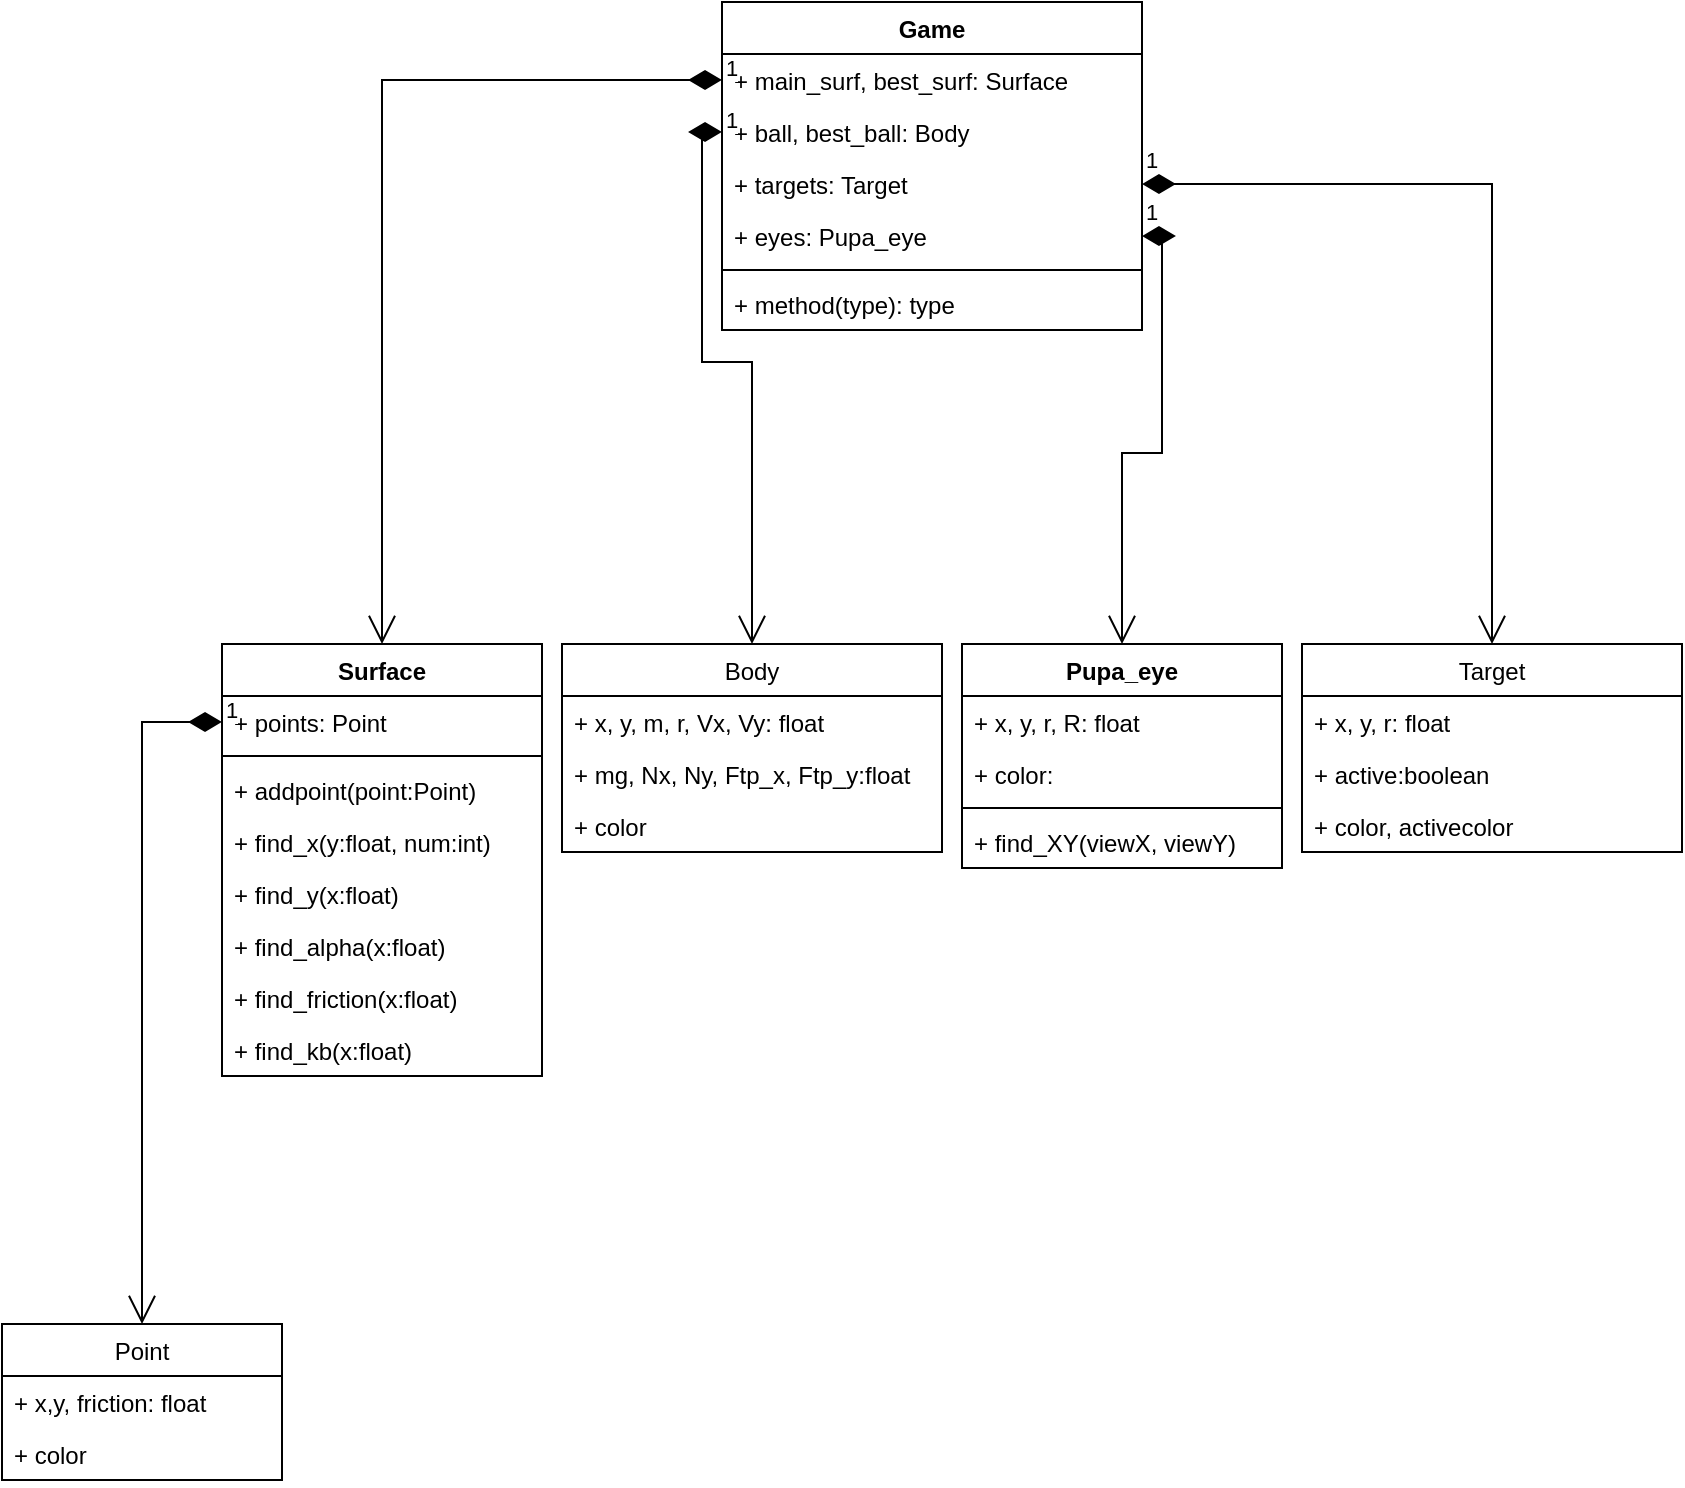 <mxfile version="15.8.2" type="github">
  <diagram name="Page-1" id="c4acf3e9-155e-7222-9cf6-157b1a14988f">
    <mxGraphModel dx="868" dy="477" grid="1" gridSize="10" guides="1" tooltips="1" connect="1" arrows="1" fold="1" page="1" pageScale="1" pageWidth="850" pageHeight="1100" background="none" math="0" shadow="0">
      <root>
        <mxCell id="0" />
        <mxCell id="1" parent="0" />
        <mxCell id="peJuNG5YIXIqP3zMiRu_-1" value="Surface" style="swimlane;fontStyle=1;align=center;verticalAlign=top;childLayout=stackLayout;horizontal=1;startSize=26;horizontalStack=0;resizeParent=1;resizeParentMax=0;resizeLast=0;collapsible=1;marginBottom=0;" vertex="1" parent="1">
          <mxGeometry x="110" y="341" width="160" height="216" as="geometry">
            <mxRectangle x="280" y="190" width="80" height="26" as="alternateBounds" />
          </mxGeometry>
        </mxCell>
        <mxCell id="peJuNG5YIXIqP3zMiRu_-2" value="+ points: Point" style="text;strokeColor=none;fillColor=none;align=left;verticalAlign=top;spacingLeft=4;spacingRight=4;overflow=hidden;rotatable=0;points=[[0,0.5],[1,0.5]];portConstraint=eastwest;" vertex="1" parent="peJuNG5YIXIqP3zMiRu_-1">
          <mxGeometry y="26" width="160" height="26" as="geometry" />
        </mxCell>
        <mxCell id="peJuNG5YIXIqP3zMiRu_-3" value="" style="line;strokeWidth=1;fillColor=none;align=left;verticalAlign=middle;spacingTop=-1;spacingLeft=3;spacingRight=3;rotatable=0;labelPosition=right;points=[];portConstraint=eastwest;" vertex="1" parent="peJuNG5YIXIqP3zMiRu_-1">
          <mxGeometry y="52" width="160" height="8" as="geometry" />
        </mxCell>
        <mxCell id="peJuNG5YIXIqP3zMiRu_-4" value="+ addpoint(point:Point)" style="text;strokeColor=none;fillColor=none;align=left;verticalAlign=top;spacingLeft=4;spacingRight=4;overflow=hidden;rotatable=0;points=[[0,0.5],[1,0.5]];portConstraint=eastwest;" vertex="1" parent="peJuNG5YIXIqP3zMiRu_-1">
          <mxGeometry y="60" width="160" height="26" as="geometry" />
        </mxCell>
        <mxCell id="peJuNG5YIXIqP3zMiRu_-14" value="+ find_x(y:float, num:int)" style="text;strokeColor=none;fillColor=none;align=left;verticalAlign=top;spacingLeft=4;spacingRight=4;overflow=hidden;rotatable=0;points=[[0,0.5],[1,0.5]];portConstraint=eastwest;" vertex="1" parent="peJuNG5YIXIqP3zMiRu_-1">
          <mxGeometry y="86" width="160" height="26" as="geometry" />
        </mxCell>
        <mxCell id="peJuNG5YIXIqP3zMiRu_-15" value="+ find_y(x:float)" style="text;strokeColor=none;fillColor=none;align=left;verticalAlign=top;spacingLeft=4;spacingRight=4;overflow=hidden;rotatable=0;points=[[0,0.5],[1,0.5]];portConstraint=eastwest;" vertex="1" parent="peJuNG5YIXIqP3zMiRu_-1">
          <mxGeometry y="112" width="160" height="26" as="geometry" />
        </mxCell>
        <mxCell id="peJuNG5YIXIqP3zMiRu_-16" value="+ find_alpha(x:float)" style="text;strokeColor=none;fillColor=none;align=left;verticalAlign=top;spacingLeft=4;spacingRight=4;overflow=hidden;rotatable=0;points=[[0,0.5],[1,0.5]];portConstraint=eastwest;" vertex="1" parent="peJuNG5YIXIqP3zMiRu_-1">
          <mxGeometry y="138" width="160" height="26" as="geometry" />
        </mxCell>
        <mxCell id="peJuNG5YIXIqP3zMiRu_-17" value="+ find_friction(x:float)" style="text;strokeColor=none;fillColor=none;align=left;verticalAlign=top;spacingLeft=4;spacingRight=4;overflow=hidden;rotatable=0;points=[[0,0.5],[1,0.5]];portConstraint=eastwest;" vertex="1" parent="peJuNG5YIXIqP3zMiRu_-1">
          <mxGeometry y="164" width="160" height="26" as="geometry" />
        </mxCell>
        <mxCell id="peJuNG5YIXIqP3zMiRu_-18" value="+ find_kb(x:float)" style="text;strokeColor=none;fillColor=none;align=left;verticalAlign=top;spacingLeft=4;spacingRight=4;overflow=hidden;rotatable=0;points=[[0,0.5],[1,0.5]];portConstraint=eastwest;" vertex="1" parent="peJuNG5YIXIqP3zMiRu_-1">
          <mxGeometry y="190" width="160" height="26" as="geometry" />
        </mxCell>
        <mxCell id="peJuNG5YIXIqP3zMiRu_-5" value="Body" style="swimlane;fontStyle=0;childLayout=stackLayout;horizontal=1;startSize=26;fillColor=none;horizontalStack=0;resizeParent=1;resizeParentMax=0;resizeLast=0;collapsible=1;marginBottom=0;" vertex="1" parent="1">
          <mxGeometry x="280" y="341" width="190" height="104" as="geometry">
            <mxRectangle x="100" y="126" width="60" height="26" as="alternateBounds" />
          </mxGeometry>
        </mxCell>
        <mxCell id="peJuNG5YIXIqP3zMiRu_-6" value="+ x, y, m, r, Vx, Vy: float" style="text;strokeColor=none;fillColor=none;align=left;verticalAlign=top;spacingLeft=4;spacingRight=4;overflow=hidden;rotatable=0;points=[[0,0.5],[1,0.5]];portConstraint=eastwest;" vertex="1" parent="peJuNG5YIXIqP3zMiRu_-5">
          <mxGeometry y="26" width="190" height="26" as="geometry" />
        </mxCell>
        <mxCell id="peJuNG5YIXIqP3zMiRu_-7" value="+ mg, Nx, Ny, Ftp_x, Ftp_y:float" style="text;strokeColor=none;fillColor=none;align=left;verticalAlign=top;spacingLeft=4;spacingRight=4;overflow=hidden;rotatable=0;points=[[0,0.5],[1,0.5]];portConstraint=eastwest;" vertex="1" parent="peJuNG5YIXIqP3zMiRu_-5">
          <mxGeometry y="52" width="190" height="26" as="geometry" />
        </mxCell>
        <mxCell id="peJuNG5YIXIqP3zMiRu_-8" value="+ color" style="text;strokeColor=none;fillColor=none;align=left;verticalAlign=top;spacingLeft=4;spacingRight=4;overflow=hidden;rotatable=0;points=[[0,0.5],[1,0.5]];portConstraint=eastwest;" vertex="1" parent="peJuNG5YIXIqP3zMiRu_-5">
          <mxGeometry y="78" width="190" height="26" as="geometry" />
        </mxCell>
        <mxCell id="peJuNG5YIXIqP3zMiRu_-9" value="Point" style="swimlane;fontStyle=0;childLayout=stackLayout;horizontal=1;startSize=26;fillColor=none;horizontalStack=0;resizeParent=1;resizeParentMax=0;resizeLast=0;collapsible=1;marginBottom=0;" vertex="1" parent="1">
          <mxGeometry y="681" width="140" height="78" as="geometry">
            <mxRectangle x="100" y="190" width="90" height="26" as="alternateBounds" />
          </mxGeometry>
        </mxCell>
        <mxCell id="peJuNG5YIXIqP3zMiRu_-10" value="+ x,y, friction: float" style="text;strokeColor=none;fillColor=none;align=left;verticalAlign=top;spacingLeft=4;spacingRight=4;overflow=hidden;rotatable=0;points=[[0,0.5],[1,0.5]];portConstraint=eastwest;" vertex="1" parent="peJuNG5YIXIqP3zMiRu_-9">
          <mxGeometry y="26" width="140" height="26" as="geometry" />
        </mxCell>
        <mxCell id="peJuNG5YIXIqP3zMiRu_-11" value="+ color" style="text;strokeColor=none;fillColor=none;align=left;verticalAlign=top;spacingLeft=4;spacingRight=4;overflow=hidden;rotatable=0;points=[[0,0.5],[1,0.5]];portConstraint=eastwest;" vertex="1" parent="peJuNG5YIXIqP3zMiRu_-9">
          <mxGeometry y="52" width="140" height="26" as="geometry" />
        </mxCell>
        <mxCell id="peJuNG5YIXIqP3zMiRu_-25" value="Pupa_eye" style="swimlane;fontStyle=1;align=center;verticalAlign=top;childLayout=stackLayout;horizontal=1;startSize=26;horizontalStack=0;resizeParent=1;resizeParentMax=0;resizeLast=0;collapsible=1;marginBottom=0;" vertex="1" parent="1">
          <mxGeometry x="480" y="341" width="160" height="112" as="geometry" />
        </mxCell>
        <mxCell id="peJuNG5YIXIqP3zMiRu_-26" value="+ x, y, r, R: float" style="text;strokeColor=none;fillColor=none;align=left;verticalAlign=top;spacingLeft=4;spacingRight=4;overflow=hidden;rotatable=0;points=[[0,0.5],[1,0.5]];portConstraint=eastwest;" vertex="1" parent="peJuNG5YIXIqP3zMiRu_-25">
          <mxGeometry y="26" width="160" height="26" as="geometry" />
        </mxCell>
        <mxCell id="peJuNG5YIXIqP3zMiRu_-29" value="+ color:" style="text;strokeColor=none;fillColor=none;align=left;verticalAlign=top;spacingLeft=4;spacingRight=4;overflow=hidden;rotatable=0;points=[[0,0.5],[1,0.5]];portConstraint=eastwest;" vertex="1" parent="peJuNG5YIXIqP3zMiRu_-25">
          <mxGeometry y="52" width="160" height="26" as="geometry" />
        </mxCell>
        <mxCell id="peJuNG5YIXIqP3zMiRu_-27" value="" style="line;strokeWidth=1;fillColor=none;align=left;verticalAlign=middle;spacingTop=-1;spacingLeft=3;spacingRight=3;rotatable=0;labelPosition=right;points=[];portConstraint=eastwest;" vertex="1" parent="peJuNG5YIXIqP3zMiRu_-25">
          <mxGeometry y="78" width="160" height="8" as="geometry" />
        </mxCell>
        <mxCell id="peJuNG5YIXIqP3zMiRu_-28" value="+ find_XY(viewX, viewY)" style="text;strokeColor=none;fillColor=none;align=left;verticalAlign=top;spacingLeft=4;spacingRight=4;overflow=hidden;rotatable=0;points=[[0,0.5],[1,0.5]];portConstraint=eastwest;" vertex="1" parent="peJuNG5YIXIqP3zMiRu_-25">
          <mxGeometry y="86" width="160" height="26" as="geometry" />
        </mxCell>
        <mxCell id="peJuNG5YIXIqP3zMiRu_-30" value="Target" style="swimlane;fontStyle=0;childLayout=stackLayout;horizontal=1;startSize=26;fillColor=none;horizontalStack=0;resizeParent=1;resizeParentMax=0;resizeLast=0;collapsible=1;marginBottom=0;" vertex="1" parent="1">
          <mxGeometry x="650" y="341" width="190" height="104" as="geometry">
            <mxRectangle x="100" y="126" width="60" height="26" as="alternateBounds" />
          </mxGeometry>
        </mxCell>
        <mxCell id="peJuNG5YIXIqP3zMiRu_-31" value="+ x, y, r: float" style="text;strokeColor=none;fillColor=none;align=left;verticalAlign=top;spacingLeft=4;spacingRight=4;overflow=hidden;rotatable=0;points=[[0,0.5],[1,0.5]];portConstraint=eastwest;" vertex="1" parent="peJuNG5YIXIqP3zMiRu_-30">
          <mxGeometry y="26" width="190" height="26" as="geometry" />
        </mxCell>
        <mxCell id="peJuNG5YIXIqP3zMiRu_-32" value="+ active:boolean" style="text;strokeColor=none;fillColor=none;align=left;verticalAlign=top;spacingLeft=4;spacingRight=4;overflow=hidden;rotatable=0;points=[[0,0.5],[1,0.5]];portConstraint=eastwest;" vertex="1" parent="peJuNG5YIXIqP3zMiRu_-30">
          <mxGeometry y="52" width="190" height="26" as="geometry" />
        </mxCell>
        <mxCell id="peJuNG5YIXIqP3zMiRu_-33" value="+ color, activecolor" style="text;strokeColor=none;fillColor=none;align=left;verticalAlign=top;spacingLeft=4;spacingRight=4;overflow=hidden;rotatable=0;points=[[0,0.5],[1,0.5]];portConstraint=eastwest;" vertex="1" parent="peJuNG5YIXIqP3zMiRu_-30">
          <mxGeometry y="78" width="190" height="26" as="geometry" />
        </mxCell>
        <mxCell id="peJuNG5YIXIqP3zMiRu_-36" value="1" style="endArrow=open;html=1;endSize=12;startArrow=diamondThin;startSize=14;startFill=1;edgeStyle=orthogonalEdgeStyle;align=left;verticalAlign=bottom;rounded=0;entryX=0.5;entryY=0;entryDx=0;entryDy=0;exitX=0;exitY=0.5;exitDx=0;exitDy=0;" edge="1" parent="1" source="peJuNG5YIXIqP3zMiRu_-2" target="peJuNG5YIXIqP3zMiRu_-9">
          <mxGeometry x="-1" y="3" relative="1" as="geometry">
            <mxPoint x="240" y="621" as="sourcePoint" />
            <mxPoint x="500" y="411" as="targetPoint" />
          </mxGeometry>
        </mxCell>
        <mxCell id="peJuNG5YIXIqP3zMiRu_-38" value="Game" style="swimlane;fontStyle=1;align=center;verticalAlign=top;childLayout=stackLayout;horizontal=1;startSize=26;horizontalStack=0;resizeParent=1;resizeParentMax=0;resizeLast=0;collapsible=1;marginBottom=0;" vertex="1" parent="1">
          <mxGeometry x="360" y="20" width="210" height="164" as="geometry" />
        </mxCell>
        <mxCell id="peJuNG5YIXIqP3zMiRu_-39" value="+ main_surf, best_surf: Surface" style="text;strokeColor=none;fillColor=none;align=left;verticalAlign=top;spacingLeft=4;spacingRight=4;overflow=hidden;rotatable=0;points=[[0,0.5],[1,0.5]];portConstraint=eastwest;" vertex="1" parent="peJuNG5YIXIqP3zMiRu_-38">
          <mxGeometry y="26" width="210" height="26" as="geometry" />
        </mxCell>
        <mxCell id="peJuNG5YIXIqP3zMiRu_-45" value="+ ball, best_ball: Body" style="text;strokeColor=none;fillColor=none;align=left;verticalAlign=top;spacingLeft=4;spacingRight=4;overflow=hidden;rotatable=0;points=[[0,0.5],[1,0.5]];portConstraint=eastwest;" vertex="1" parent="peJuNG5YIXIqP3zMiRu_-38">
          <mxGeometry y="52" width="210" height="26" as="geometry" />
        </mxCell>
        <mxCell id="peJuNG5YIXIqP3zMiRu_-46" value="+ targets: Target" style="text;strokeColor=none;fillColor=none;align=left;verticalAlign=top;spacingLeft=4;spacingRight=4;overflow=hidden;rotatable=0;points=[[0,0.5],[1,0.5]];portConstraint=eastwest;" vertex="1" parent="peJuNG5YIXIqP3zMiRu_-38">
          <mxGeometry y="78" width="210" height="26" as="geometry" />
        </mxCell>
        <mxCell id="peJuNG5YIXIqP3zMiRu_-47" value="+ eyes: Pupa_eye" style="text;strokeColor=none;fillColor=none;align=left;verticalAlign=top;spacingLeft=4;spacingRight=4;overflow=hidden;rotatable=0;points=[[0,0.5],[1,0.5]];portConstraint=eastwest;" vertex="1" parent="peJuNG5YIXIqP3zMiRu_-38">
          <mxGeometry y="104" width="210" height="26" as="geometry" />
        </mxCell>
        <mxCell id="peJuNG5YIXIqP3zMiRu_-40" value="" style="line;strokeWidth=1;fillColor=none;align=left;verticalAlign=middle;spacingTop=-1;spacingLeft=3;spacingRight=3;rotatable=0;labelPosition=right;points=[];portConstraint=eastwest;" vertex="1" parent="peJuNG5YIXIqP3zMiRu_-38">
          <mxGeometry y="130" width="210" height="8" as="geometry" />
        </mxCell>
        <mxCell id="peJuNG5YIXIqP3zMiRu_-41" value="+ method(type): type" style="text;strokeColor=none;fillColor=none;align=left;verticalAlign=top;spacingLeft=4;spacingRight=4;overflow=hidden;rotatable=0;points=[[0,0.5],[1,0.5]];portConstraint=eastwest;" vertex="1" parent="peJuNG5YIXIqP3zMiRu_-38">
          <mxGeometry y="138" width="210" height="26" as="geometry" />
        </mxCell>
        <mxCell id="peJuNG5YIXIqP3zMiRu_-43" value="1" style="endArrow=open;html=1;endSize=12;startArrow=diamondThin;startSize=14;startFill=1;edgeStyle=orthogonalEdgeStyle;align=left;verticalAlign=bottom;rounded=0;exitX=0;exitY=0.5;exitDx=0;exitDy=0;entryX=0.5;entryY=0;entryDx=0;entryDy=0;" edge="1" parent="1" source="peJuNG5YIXIqP3zMiRu_-39" target="peJuNG5YIXIqP3zMiRu_-1">
          <mxGeometry x="-1" y="3" relative="1" as="geometry">
            <mxPoint x="140" y="130" as="sourcePoint" />
            <mxPoint x="300" y="130" as="targetPoint" />
          </mxGeometry>
        </mxCell>
        <mxCell id="peJuNG5YIXIqP3zMiRu_-44" value="1" style="endArrow=open;html=1;endSize=12;startArrow=diamondThin;startSize=14;startFill=1;edgeStyle=orthogonalEdgeStyle;align=left;verticalAlign=bottom;rounded=0;exitX=0;exitY=0.5;exitDx=0;exitDy=0;entryX=0.5;entryY=0;entryDx=0;entryDy=0;" edge="1" parent="1" source="peJuNG5YIXIqP3zMiRu_-45" target="peJuNG5YIXIqP3zMiRu_-5">
          <mxGeometry x="-1" y="3" relative="1" as="geometry">
            <mxPoint x="420" y="150" as="sourcePoint" />
            <mxPoint x="580" y="150" as="targetPoint" />
            <Array as="points">
              <mxPoint x="350" y="85" />
              <mxPoint x="350" y="200" />
              <mxPoint x="375" y="200" />
            </Array>
          </mxGeometry>
        </mxCell>
        <mxCell id="peJuNG5YIXIqP3zMiRu_-48" value="1" style="endArrow=open;html=1;endSize=12;startArrow=diamondThin;startSize=14;startFill=1;edgeStyle=orthogonalEdgeStyle;align=left;verticalAlign=bottom;rounded=0;entryX=0.5;entryY=0;entryDx=0;entryDy=0;" edge="1" parent="1" source="peJuNG5YIXIqP3zMiRu_-46" target="peJuNG5YIXIqP3zMiRu_-30">
          <mxGeometry x="-1" y="3" relative="1" as="geometry">
            <mxPoint x="610" y="130" as="sourcePoint" />
            <mxPoint x="580" y="150" as="targetPoint" />
          </mxGeometry>
        </mxCell>
        <mxCell id="peJuNG5YIXIqP3zMiRu_-49" value="1" style="endArrow=open;html=1;endSize=12;startArrow=diamondThin;startSize=14;startFill=1;edgeStyle=orthogonalEdgeStyle;align=left;verticalAlign=bottom;rounded=0;entryX=0.5;entryY=0;entryDx=0;entryDy=0;" edge="1" parent="1" source="peJuNG5YIXIqP3zMiRu_-47" target="peJuNG5YIXIqP3zMiRu_-25">
          <mxGeometry x="-1" y="3" relative="1" as="geometry">
            <mxPoint x="420" y="150" as="sourcePoint" />
            <mxPoint x="580" y="150" as="targetPoint" />
          </mxGeometry>
        </mxCell>
      </root>
    </mxGraphModel>
  </diagram>
</mxfile>
